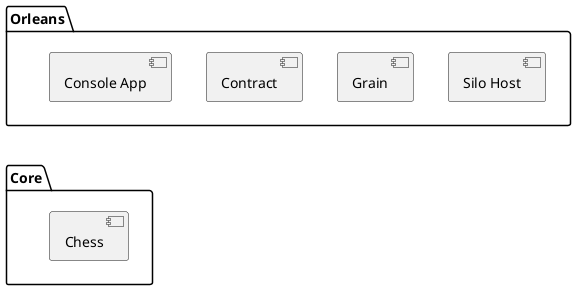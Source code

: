 @startuml architecture-overview.component

package Orleans {
  [Console App] as consoleApp
  [Contract] as contract
  [Grain] as grain
  [Silo Host] as siloHost

  consoleApp -[hidden]right- contract
  contract -[hidden]right- grain
  grain -[hidden]right- siloHost
}

package Core {
  [Chess] as chess
}

Orleans -[hidden]down- Core

@enduml
